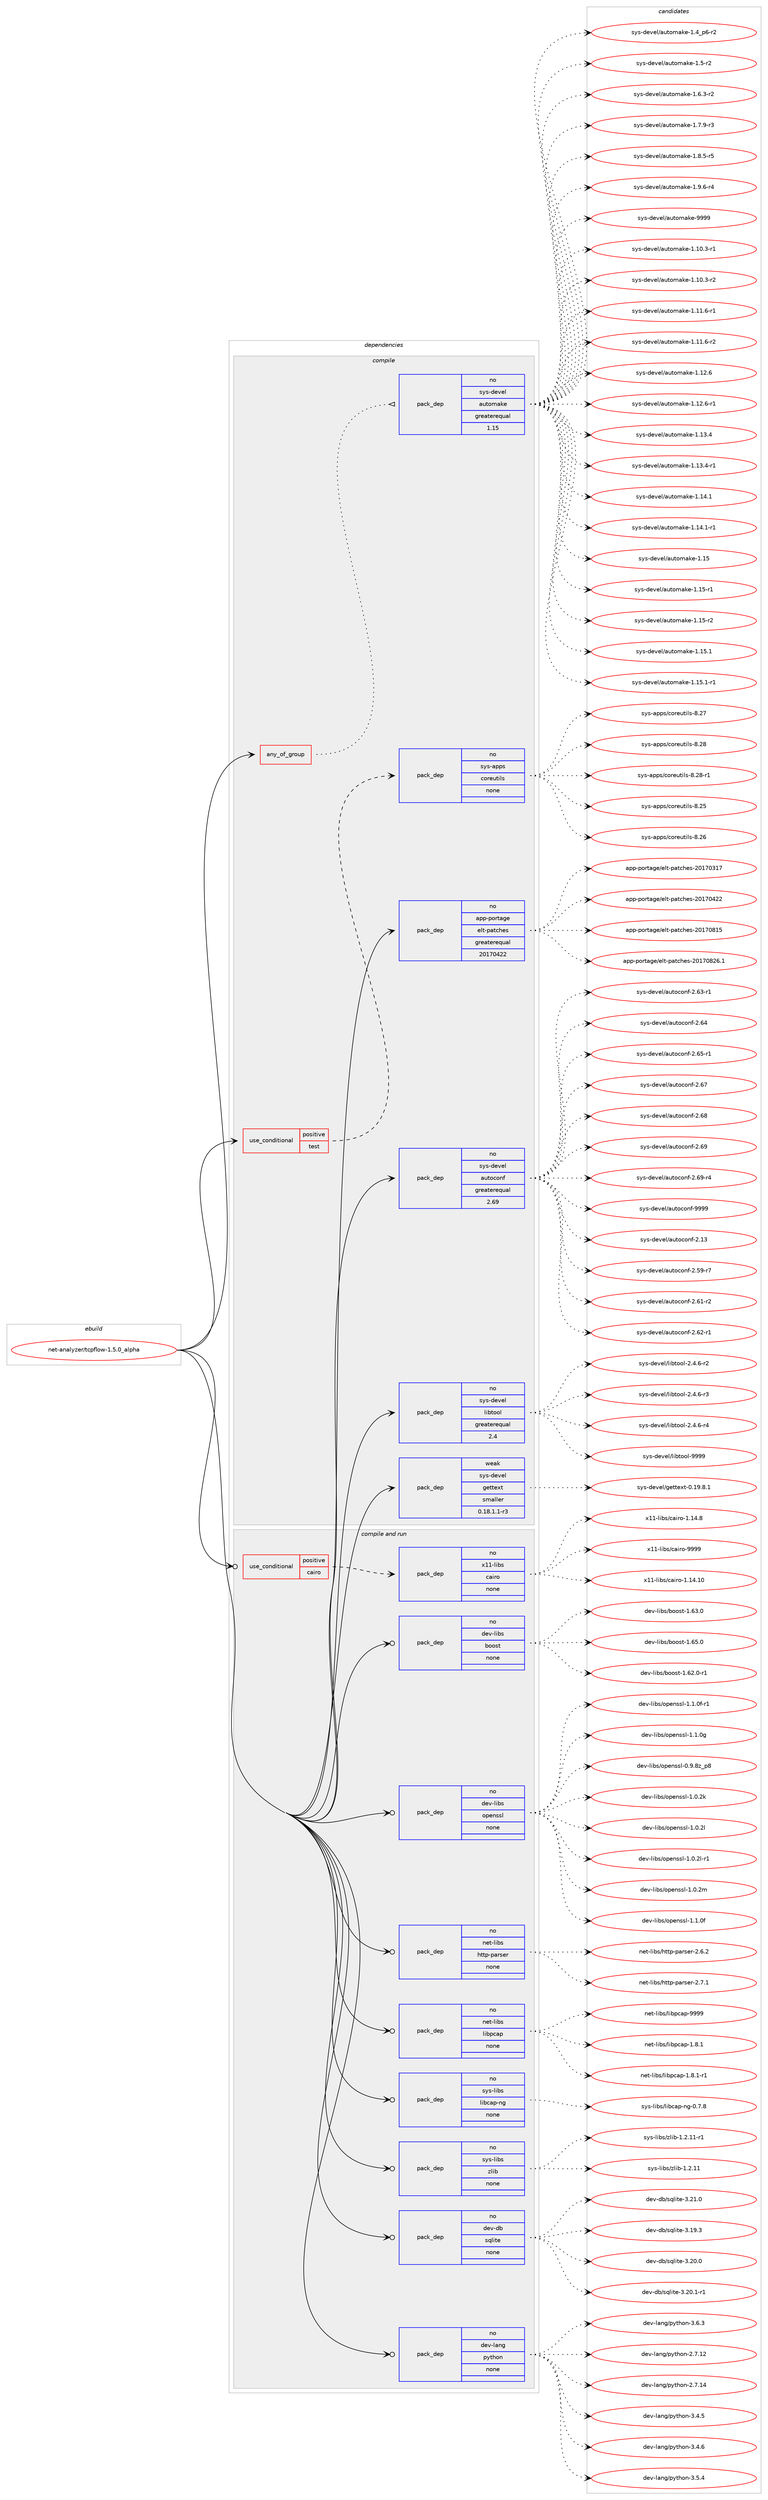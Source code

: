 digraph prolog {

# *************
# Graph options
# *************

newrank=true;
concentrate=true;
compound=true;
graph [rankdir=LR,fontname=Helvetica,fontsize=10,ranksep=1.5];#, ranksep=2.5, nodesep=0.2];
edge  [arrowhead=vee];
node  [fontname=Helvetica,fontsize=10];

# **********
# The ebuild
# **********

subgraph cluster_leftcol {
color=gray;
rank=same;
label=<<i>ebuild</i>>;
id [label="net-analyzer/tcpflow-1.5.0_alpha", color=red, width=4, href="../net-analyzer/tcpflow-1.5.0_alpha.svg"];
}

# ****************
# The dependencies
# ****************

subgraph cluster_midcol {
color=gray;
label=<<i>dependencies</i>>;
subgraph cluster_compile {
fillcolor="#eeeeee";
style=filled;
label=<<i>compile</i>>;
subgraph any6463 {
dependency404073 [label=<<TABLE BORDER="0" CELLBORDER="1" CELLSPACING="0" CELLPADDING="4"><TR><TD CELLPADDING="10">any_of_group</TD></TR></TABLE>>, shape=none, color=red];subgraph pack297849 {
dependency404074 [label=<<TABLE BORDER="0" CELLBORDER="1" CELLSPACING="0" CELLPADDING="4" WIDTH="220"><TR><TD ROWSPAN="6" CELLPADDING="30">pack_dep</TD></TR><TR><TD WIDTH="110">no</TD></TR><TR><TD>sys-devel</TD></TR><TR><TD>automake</TD></TR><TR><TD>greaterequal</TD></TR><TR><TD>1.15</TD></TR></TABLE>>, shape=none, color=blue];
}
dependency404073:e -> dependency404074:w [weight=20,style="dotted",arrowhead="oinv"];
}
id:e -> dependency404073:w [weight=20,style="solid",arrowhead="vee"];
subgraph cond99575 {
dependency404075 [label=<<TABLE BORDER="0" CELLBORDER="1" CELLSPACING="0" CELLPADDING="4"><TR><TD ROWSPAN="3" CELLPADDING="10">use_conditional</TD></TR><TR><TD>positive</TD></TR><TR><TD>test</TD></TR></TABLE>>, shape=none, color=red];
subgraph pack297850 {
dependency404076 [label=<<TABLE BORDER="0" CELLBORDER="1" CELLSPACING="0" CELLPADDING="4" WIDTH="220"><TR><TD ROWSPAN="6" CELLPADDING="30">pack_dep</TD></TR><TR><TD WIDTH="110">no</TD></TR><TR><TD>sys-apps</TD></TR><TR><TD>coreutils</TD></TR><TR><TD>none</TD></TR><TR><TD></TD></TR></TABLE>>, shape=none, color=blue];
}
dependency404075:e -> dependency404076:w [weight=20,style="dashed",arrowhead="vee"];
}
id:e -> dependency404075:w [weight=20,style="solid",arrowhead="vee"];
subgraph pack297851 {
dependency404077 [label=<<TABLE BORDER="0" CELLBORDER="1" CELLSPACING="0" CELLPADDING="4" WIDTH="220"><TR><TD ROWSPAN="6" CELLPADDING="30">pack_dep</TD></TR><TR><TD WIDTH="110">no</TD></TR><TR><TD>app-portage</TD></TR><TR><TD>elt-patches</TD></TR><TR><TD>greaterequal</TD></TR><TR><TD>20170422</TD></TR></TABLE>>, shape=none, color=blue];
}
id:e -> dependency404077:w [weight=20,style="solid",arrowhead="vee"];
subgraph pack297852 {
dependency404078 [label=<<TABLE BORDER="0" CELLBORDER="1" CELLSPACING="0" CELLPADDING="4" WIDTH="220"><TR><TD ROWSPAN="6" CELLPADDING="30">pack_dep</TD></TR><TR><TD WIDTH="110">no</TD></TR><TR><TD>sys-devel</TD></TR><TR><TD>autoconf</TD></TR><TR><TD>greaterequal</TD></TR><TR><TD>2.69</TD></TR></TABLE>>, shape=none, color=blue];
}
id:e -> dependency404078:w [weight=20,style="solid",arrowhead="vee"];
subgraph pack297853 {
dependency404079 [label=<<TABLE BORDER="0" CELLBORDER="1" CELLSPACING="0" CELLPADDING="4" WIDTH="220"><TR><TD ROWSPAN="6" CELLPADDING="30">pack_dep</TD></TR><TR><TD WIDTH="110">no</TD></TR><TR><TD>sys-devel</TD></TR><TR><TD>libtool</TD></TR><TR><TD>greaterequal</TD></TR><TR><TD>2.4</TD></TR></TABLE>>, shape=none, color=blue];
}
id:e -> dependency404079:w [weight=20,style="solid",arrowhead="vee"];
subgraph pack297854 {
dependency404080 [label=<<TABLE BORDER="0" CELLBORDER="1" CELLSPACING="0" CELLPADDING="4" WIDTH="220"><TR><TD ROWSPAN="6" CELLPADDING="30">pack_dep</TD></TR><TR><TD WIDTH="110">weak</TD></TR><TR><TD>sys-devel</TD></TR><TR><TD>gettext</TD></TR><TR><TD>smaller</TD></TR><TR><TD>0.18.1.1-r3</TD></TR></TABLE>>, shape=none, color=blue];
}
id:e -> dependency404080:w [weight=20,style="solid",arrowhead="vee"];
}
subgraph cluster_compileandrun {
fillcolor="#eeeeee";
style=filled;
label=<<i>compile and run</i>>;
subgraph cond99576 {
dependency404081 [label=<<TABLE BORDER="0" CELLBORDER="1" CELLSPACING="0" CELLPADDING="4"><TR><TD ROWSPAN="3" CELLPADDING="10">use_conditional</TD></TR><TR><TD>positive</TD></TR><TR><TD>cairo</TD></TR></TABLE>>, shape=none, color=red];
subgraph pack297855 {
dependency404082 [label=<<TABLE BORDER="0" CELLBORDER="1" CELLSPACING="0" CELLPADDING="4" WIDTH="220"><TR><TD ROWSPAN="6" CELLPADDING="30">pack_dep</TD></TR><TR><TD WIDTH="110">no</TD></TR><TR><TD>x11-libs</TD></TR><TR><TD>cairo</TD></TR><TR><TD>none</TD></TR><TR><TD></TD></TR></TABLE>>, shape=none, color=blue];
}
dependency404081:e -> dependency404082:w [weight=20,style="dashed",arrowhead="vee"];
}
id:e -> dependency404081:w [weight=20,style="solid",arrowhead="odotvee"];
subgraph pack297856 {
dependency404083 [label=<<TABLE BORDER="0" CELLBORDER="1" CELLSPACING="0" CELLPADDING="4" WIDTH="220"><TR><TD ROWSPAN="6" CELLPADDING="30">pack_dep</TD></TR><TR><TD WIDTH="110">no</TD></TR><TR><TD>dev-db</TD></TR><TR><TD>sqlite</TD></TR><TR><TD>none</TD></TR><TR><TD></TD></TR></TABLE>>, shape=none, color=blue];
}
id:e -> dependency404083:w [weight=20,style="solid",arrowhead="odotvee"];
subgraph pack297857 {
dependency404084 [label=<<TABLE BORDER="0" CELLBORDER="1" CELLSPACING="0" CELLPADDING="4" WIDTH="220"><TR><TD ROWSPAN="6" CELLPADDING="30">pack_dep</TD></TR><TR><TD WIDTH="110">no</TD></TR><TR><TD>dev-lang</TD></TR><TR><TD>python</TD></TR><TR><TD>none</TD></TR><TR><TD></TD></TR></TABLE>>, shape=none, color=blue];
}
id:e -> dependency404084:w [weight=20,style="solid",arrowhead="odotvee"];
subgraph pack297858 {
dependency404085 [label=<<TABLE BORDER="0" CELLBORDER="1" CELLSPACING="0" CELLPADDING="4" WIDTH="220"><TR><TD ROWSPAN="6" CELLPADDING="30">pack_dep</TD></TR><TR><TD WIDTH="110">no</TD></TR><TR><TD>dev-libs</TD></TR><TR><TD>boost</TD></TR><TR><TD>none</TD></TR><TR><TD></TD></TR></TABLE>>, shape=none, color=blue];
}
id:e -> dependency404085:w [weight=20,style="solid",arrowhead="odotvee"];
subgraph pack297859 {
dependency404086 [label=<<TABLE BORDER="0" CELLBORDER="1" CELLSPACING="0" CELLPADDING="4" WIDTH="220"><TR><TD ROWSPAN="6" CELLPADDING="30">pack_dep</TD></TR><TR><TD WIDTH="110">no</TD></TR><TR><TD>dev-libs</TD></TR><TR><TD>openssl</TD></TR><TR><TD>none</TD></TR><TR><TD></TD></TR></TABLE>>, shape=none, color=blue];
}
id:e -> dependency404086:w [weight=20,style="solid",arrowhead="odotvee"];
subgraph pack297860 {
dependency404087 [label=<<TABLE BORDER="0" CELLBORDER="1" CELLSPACING="0" CELLPADDING="4" WIDTH="220"><TR><TD ROWSPAN="6" CELLPADDING="30">pack_dep</TD></TR><TR><TD WIDTH="110">no</TD></TR><TR><TD>net-libs</TD></TR><TR><TD>http-parser</TD></TR><TR><TD>none</TD></TR><TR><TD></TD></TR></TABLE>>, shape=none, color=blue];
}
id:e -> dependency404087:w [weight=20,style="solid",arrowhead="odotvee"];
subgraph pack297861 {
dependency404088 [label=<<TABLE BORDER="0" CELLBORDER="1" CELLSPACING="0" CELLPADDING="4" WIDTH="220"><TR><TD ROWSPAN="6" CELLPADDING="30">pack_dep</TD></TR><TR><TD WIDTH="110">no</TD></TR><TR><TD>net-libs</TD></TR><TR><TD>libpcap</TD></TR><TR><TD>none</TD></TR><TR><TD></TD></TR></TABLE>>, shape=none, color=blue];
}
id:e -> dependency404088:w [weight=20,style="solid",arrowhead="odotvee"];
subgraph pack297862 {
dependency404089 [label=<<TABLE BORDER="0" CELLBORDER="1" CELLSPACING="0" CELLPADDING="4" WIDTH="220"><TR><TD ROWSPAN="6" CELLPADDING="30">pack_dep</TD></TR><TR><TD WIDTH="110">no</TD></TR><TR><TD>sys-libs</TD></TR><TR><TD>libcap-ng</TD></TR><TR><TD>none</TD></TR><TR><TD></TD></TR></TABLE>>, shape=none, color=blue];
}
id:e -> dependency404089:w [weight=20,style="solid",arrowhead="odotvee"];
subgraph pack297863 {
dependency404090 [label=<<TABLE BORDER="0" CELLBORDER="1" CELLSPACING="0" CELLPADDING="4" WIDTH="220"><TR><TD ROWSPAN="6" CELLPADDING="30">pack_dep</TD></TR><TR><TD WIDTH="110">no</TD></TR><TR><TD>sys-libs</TD></TR><TR><TD>zlib</TD></TR><TR><TD>none</TD></TR><TR><TD></TD></TR></TABLE>>, shape=none, color=blue];
}
id:e -> dependency404090:w [weight=20,style="solid",arrowhead="odotvee"];
}
subgraph cluster_run {
fillcolor="#eeeeee";
style=filled;
label=<<i>run</i>>;
}
}

# **************
# The candidates
# **************

subgraph cluster_choices {
rank=same;
color=gray;
label=<<i>candidates</i>>;

subgraph choice297849 {
color=black;
nodesep=1;
choice11512111545100101118101108479711711611110997107101454946494846514511449 [label="sys-devel/automake-1.10.3-r1", color=red, width=4,href="../sys-devel/automake-1.10.3-r1.svg"];
choice11512111545100101118101108479711711611110997107101454946494846514511450 [label="sys-devel/automake-1.10.3-r2", color=red, width=4,href="../sys-devel/automake-1.10.3-r2.svg"];
choice11512111545100101118101108479711711611110997107101454946494946544511449 [label="sys-devel/automake-1.11.6-r1", color=red, width=4,href="../sys-devel/automake-1.11.6-r1.svg"];
choice11512111545100101118101108479711711611110997107101454946494946544511450 [label="sys-devel/automake-1.11.6-r2", color=red, width=4,href="../sys-devel/automake-1.11.6-r2.svg"];
choice1151211154510010111810110847971171161111099710710145494649504654 [label="sys-devel/automake-1.12.6", color=red, width=4,href="../sys-devel/automake-1.12.6.svg"];
choice11512111545100101118101108479711711611110997107101454946495046544511449 [label="sys-devel/automake-1.12.6-r1", color=red, width=4,href="../sys-devel/automake-1.12.6-r1.svg"];
choice1151211154510010111810110847971171161111099710710145494649514652 [label="sys-devel/automake-1.13.4", color=red, width=4,href="../sys-devel/automake-1.13.4.svg"];
choice11512111545100101118101108479711711611110997107101454946495146524511449 [label="sys-devel/automake-1.13.4-r1", color=red, width=4,href="../sys-devel/automake-1.13.4-r1.svg"];
choice1151211154510010111810110847971171161111099710710145494649524649 [label="sys-devel/automake-1.14.1", color=red, width=4,href="../sys-devel/automake-1.14.1.svg"];
choice11512111545100101118101108479711711611110997107101454946495246494511449 [label="sys-devel/automake-1.14.1-r1", color=red, width=4,href="../sys-devel/automake-1.14.1-r1.svg"];
choice115121115451001011181011084797117116111109971071014549464953 [label="sys-devel/automake-1.15", color=red, width=4,href="../sys-devel/automake-1.15.svg"];
choice1151211154510010111810110847971171161111099710710145494649534511449 [label="sys-devel/automake-1.15-r1", color=red, width=4,href="../sys-devel/automake-1.15-r1.svg"];
choice1151211154510010111810110847971171161111099710710145494649534511450 [label="sys-devel/automake-1.15-r2", color=red, width=4,href="../sys-devel/automake-1.15-r2.svg"];
choice1151211154510010111810110847971171161111099710710145494649534649 [label="sys-devel/automake-1.15.1", color=red, width=4,href="../sys-devel/automake-1.15.1.svg"];
choice11512111545100101118101108479711711611110997107101454946495346494511449 [label="sys-devel/automake-1.15.1-r1", color=red, width=4,href="../sys-devel/automake-1.15.1-r1.svg"];
choice115121115451001011181011084797117116111109971071014549465295112544511450 [label="sys-devel/automake-1.4_p6-r2", color=red, width=4,href="../sys-devel/automake-1.4_p6-r2.svg"];
choice11512111545100101118101108479711711611110997107101454946534511450 [label="sys-devel/automake-1.5-r2", color=red, width=4,href="../sys-devel/automake-1.5-r2.svg"];
choice115121115451001011181011084797117116111109971071014549465446514511450 [label="sys-devel/automake-1.6.3-r2", color=red, width=4,href="../sys-devel/automake-1.6.3-r2.svg"];
choice115121115451001011181011084797117116111109971071014549465546574511451 [label="sys-devel/automake-1.7.9-r3", color=red, width=4,href="../sys-devel/automake-1.7.9-r3.svg"];
choice115121115451001011181011084797117116111109971071014549465646534511453 [label="sys-devel/automake-1.8.5-r5", color=red, width=4,href="../sys-devel/automake-1.8.5-r5.svg"];
choice115121115451001011181011084797117116111109971071014549465746544511452 [label="sys-devel/automake-1.9.6-r4", color=red, width=4,href="../sys-devel/automake-1.9.6-r4.svg"];
choice115121115451001011181011084797117116111109971071014557575757 [label="sys-devel/automake-9999", color=red, width=4,href="../sys-devel/automake-9999.svg"];
dependency404074:e -> choice11512111545100101118101108479711711611110997107101454946494846514511449:w [style=dotted,weight="100"];
dependency404074:e -> choice11512111545100101118101108479711711611110997107101454946494846514511450:w [style=dotted,weight="100"];
dependency404074:e -> choice11512111545100101118101108479711711611110997107101454946494946544511449:w [style=dotted,weight="100"];
dependency404074:e -> choice11512111545100101118101108479711711611110997107101454946494946544511450:w [style=dotted,weight="100"];
dependency404074:e -> choice1151211154510010111810110847971171161111099710710145494649504654:w [style=dotted,weight="100"];
dependency404074:e -> choice11512111545100101118101108479711711611110997107101454946495046544511449:w [style=dotted,weight="100"];
dependency404074:e -> choice1151211154510010111810110847971171161111099710710145494649514652:w [style=dotted,weight="100"];
dependency404074:e -> choice11512111545100101118101108479711711611110997107101454946495146524511449:w [style=dotted,weight="100"];
dependency404074:e -> choice1151211154510010111810110847971171161111099710710145494649524649:w [style=dotted,weight="100"];
dependency404074:e -> choice11512111545100101118101108479711711611110997107101454946495246494511449:w [style=dotted,weight="100"];
dependency404074:e -> choice115121115451001011181011084797117116111109971071014549464953:w [style=dotted,weight="100"];
dependency404074:e -> choice1151211154510010111810110847971171161111099710710145494649534511449:w [style=dotted,weight="100"];
dependency404074:e -> choice1151211154510010111810110847971171161111099710710145494649534511450:w [style=dotted,weight="100"];
dependency404074:e -> choice1151211154510010111810110847971171161111099710710145494649534649:w [style=dotted,weight="100"];
dependency404074:e -> choice11512111545100101118101108479711711611110997107101454946495346494511449:w [style=dotted,weight="100"];
dependency404074:e -> choice115121115451001011181011084797117116111109971071014549465295112544511450:w [style=dotted,weight="100"];
dependency404074:e -> choice11512111545100101118101108479711711611110997107101454946534511450:w [style=dotted,weight="100"];
dependency404074:e -> choice115121115451001011181011084797117116111109971071014549465446514511450:w [style=dotted,weight="100"];
dependency404074:e -> choice115121115451001011181011084797117116111109971071014549465546574511451:w [style=dotted,weight="100"];
dependency404074:e -> choice115121115451001011181011084797117116111109971071014549465646534511453:w [style=dotted,weight="100"];
dependency404074:e -> choice115121115451001011181011084797117116111109971071014549465746544511452:w [style=dotted,weight="100"];
dependency404074:e -> choice115121115451001011181011084797117116111109971071014557575757:w [style=dotted,weight="100"];
}
subgraph choice297850 {
color=black;
nodesep=1;
choice115121115459711211211547991111141011171161051081154556465053 [label="sys-apps/coreutils-8.25", color=red, width=4,href="../sys-apps/coreutils-8.25.svg"];
choice115121115459711211211547991111141011171161051081154556465054 [label="sys-apps/coreutils-8.26", color=red, width=4,href="../sys-apps/coreutils-8.26.svg"];
choice115121115459711211211547991111141011171161051081154556465055 [label="sys-apps/coreutils-8.27", color=red, width=4,href="../sys-apps/coreutils-8.27.svg"];
choice115121115459711211211547991111141011171161051081154556465056 [label="sys-apps/coreutils-8.28", color=red, width=4,href="../sys-apps/coreutils-8.28.svg"];
choice1151211154597112112115479911111410111711610510811545564650564511449 [label="sys-apps/coreutils-8.28-r1", color=red, width=4,href="../sys-apps/coreutils-8.28-r1.svg"];
dependency404076:e -> choice115121115459711211211547991111141011171161051081154556465053:w [style=dotted,weight="100"];
dependency404076:e -> choice115121115459711211211547991111141011171161051081154556465054:w [style=dotted,weight="100"];
dependency404076:e -> choice115121115459711211211547991111141011171161051081154556465055:w [style=dotted,weight="100"];
dependency404076:e -> choice115121115459711211211547991111141011171161051081154556465056:w [style=dotted,weight="100"];
dependency404076:e -> choice1151211154597112112115479911111410111711610510811545564650564511449:w [style=dotted,weight="100"];
}
subgraph choice297851 {
color=black;
nodesep=1;
choice97112112451121111141169710310147101108116451129711699104101115455048495548514955 [label="app-portage/elt-patches-20170317", color=red, width=4,href="../app-portage/elt-patches-20170317.svg"];
choice97112112451121111141169710310147101108116451129711699104101115455048495548525050 [label="app-portage/elt-patches-20170422", color=red, width=4,href="../app-portage/elt-patches-20170422.svg"];
choice97112112451121111141169710310147101108116451129711699104101115455048495548564953 [label="app-portage/elt-patches-20170815", color=red, width=4,href="../app-portage/elt-patches-20170815.svg"];
choice971121124511211111411697103101471011081164511297116991041011154550484955485650544649 [label="app-portage/elt-patches-20170826.1", color=red, width=4,href="../app-portage/elt-patches-20170826.1.svg"];
dependency404077:e -> choice97112112451121111141169710310147101108116451129711699104101115455048495548514955:w [style=dotted,weight="100"];
dependency404077:e -> choice97112112451121111141169710310147101108116451129711699104101115455048495548525050:w [style=dotted,weight="100"];
dependency404077:e -> choice97112112451121111141169710310147101108116451129711699104101115455048495548564953:w [style=dotted,weight="100"];
dependency404077:e -> choice971121124511211111411697103101471011081164511297116991041011154550484955485650544649:w [style=dotted,weight="100"];
}
subgraph choice297852 {
color=black;
nodesep=1;
choice115121115451001011181011084797117116111991111101024550464951 [label="sys-devel/autoconf-2.13", color=red, width=4,href="../sys-devel/autoconf-2.13.svg"];
choice1151211154510010111810110847971171161119911111010245504653574511455 [label="sys-devel/autoconf-2.59-r7", color=red, width=4,href="../sys-devel/autoconf-2.59-r7.svg"];
choice1151211154510010111810110847971171161119911111010245504654494511450 [label="sys-devel/autoconf-2.61-r2", color=red, width=4,href="../sys-devel/autoconf-2.61-r2.svg"];
choice1151211154510010111810110847971171161119911111010245504654504511449 [label="sys-devel/autoconf-2.62-r1", color=red, width=4,href="../sys-devel/autoconf-2.62-r1.svg"];
choice1151211154510010111810110847971171161119911111010245504654514511449 [label="sys-devel/autoconf-2.63-r1", color=red, width=4,href="../sys-devel/autoconf-2.63-r1.svg"];
choice115121115451001011181011084797117116111991111101024550465452 [label="sys-devel/autoconf-2.64", color=red, width=4,href="../sys-devel/autoconf-2.64.svg"];
choice1151211154510010111810110847971171161119911111010245504654534511449 [label="sys-devel/autoconf-2.65-r1", color=red, width=4,href="../sys-devel/autoconf-2.65-r1.svg"];
choice115121115451001011181011084797117116111991111101024550465455 [label="sys-devel/autoconf-2.67", color=red, width=4,href="../sys-devel/autoconf-2.67.svg"];
choice115121115451001011181011084797117116111991111101024550465456 [label="sys-devel/autoconf-2.68", color=red, width=4,href="../sys-devel/autoconf-2.68.svg"];
choice115121115451001011181011084797117116111991111101024550465457 [label="sys-devel/autoconf-2.69", color=red, width=4,href="../sys-devel/autoconf-2.69.svg"];
choice1151211154510010111810110847971171161119911111010245504654574511452 [label="sys-devel/autoconf-2.69-r4", color=red, width=4,href="../sys-devel/autoconf-2.69-r4.svg"];
choice115121115451001011181011084797117116111991111101024557575757 [label="sys-devel/autoconf-9999", color=red, width=4,href="../sys-devel/autoconf-9999.svg"];
dependency404078:e -> choice115121115451001011181011084797117116111991111101024550464951:w [style=dotted,weight="100"];
dependency404078:e -> choice1151211154510010111810110847971171161119911111010245504653574511455:w [style=dotted,weight="100"];
dependency404078:e -> choice1151211154510010111810110847971171161119911111010245504654494511450:w [style=dotted,weight="100"];
dependency404078:e -> choice1151211154510010111810110847971171161119911111010245504654504511449:w [style=dotted,weight="100"];
dependency404078:e -> choice1151211154510010111810110847971171161119911111010245504654514511449:w [style=dotted,weight="100"];
dependency404078:e -> choice115121115451001011181011084797117116111991111101024550465452:w [style=dotted,weight="100"];
dependency404078:e -> choice1151211154510010111810110847971171161119911111010245504654534511449:w [style=dotted,weight="100"];
dependency404078:e -> choice115121115451001011181011084797117116111991111101024550465455:w [style=dotted,weight="100"];
dependency404078:e -> choice115121115451001011181011084797117116111991111101024550465456:w [style=dotted,weight="100"];
dependency404078:e -> choice115121115451001011181011084797117116111991111101024550465457:w [style=dotted,weight="100"];
dependency404078:e -> choice1151211154510010111810110847971171161119911111010245504654574511452:w [style=dotted,weight="100"];
dependency404078:e -> choice115121115451001011181011084797117116111991111101024557575757:w [style=dotted,weight="100"];
}
subgraph choice297853 {
color=black;
nodesep=1;
choice1151211154510010111810110847108105981161111111084550465246544511450 [label="sys-devel/libtool-2.4.6-r2", color=red, width=4,href="../sys-devel/libtool-2.4.6-r2.svg"];
choice1151211154510010111810110847108105981161111111084550465246544511451 [label="sys-devel/libtool-2.4.6-r3", color=red, width=4,href="../sys-devel/libtool-2.4.6-r3.svg"];
choice1151211154510010111810110847108105981161111111084550465246544511452 [label="sys-devel/libtool-2.4.6-r4", color=red, width=4,href="../sys-devel/libtool-2.4.6-r4.svg"];
choice1151211154510010111810110847108105981161111111084557575757 [label="sys-devel/libtool-9999", color=red, width=4,href="../sys-devel/libtool-9999.svg"];
dependency404079:e -> choice1151211154510010111810110847108105981161111111084550465246544511450:w [style=dotted,weight="100"];
dependency404079:e -> choice1151211154510010111810110847108105981161111111084550465246544511451:w [style=dotted,weight="100"];
dependency404079:e -> choice1151211154510010111810110847108105981161111111084550465246544511452:w [style=dotted,weight="100"];
dependency404079:e -> choice1151211154510010111810110847108105981161111111084557575757:w [style=dotted,weight="100"];
}
subgraph choice297854 {
color=black;
nodesep=1;
choice1151211154510010111810110847103101116116101120116454846495746564649 [label="sys-devel/gettext-0.19.8.1", color=red, width=4,href="../sys-devel/gettext-0.19.8.1.svg"];
dependency404080:e -> choice1151211154510010111810110847103101116116101120116454846495746564649:w [style=dotted,weight="100"];
}
subgraph choice297855 {
color=black;
nodesep=1;
choice120494945108105981154799971051141114549464952464948 [label="x11-libs/cairo-1.14.10", color=red, width=4,href="../x11-libs/cairo-1.14.10.svg"];
choice1204949451081059811547999710511411145494649524656 [label="x11-libs/cairo-1.14.8", color=red, width=4,href="../x11-libs/cairo-1.14.8.svg"];
choice120494945108105981154799971051141114557575757 [label="x11-libs/cairo-9999", color=red, width=4,href="../x11-libs/cairo-9999.svg"];
dependency404082:e -> choice120494945108105981154799971051141114549464952464948:w [style=dotted,weight="100"];
dependency404082:e -> choice1204949451081059811547999710511411145494649524656:w [style=dotted,weight="100"];
dependency404082:e -> choice120494945108105981154799971051141114557575757:w [style=dotted,weight="100"];
}
subgraph choice297856 {
color=black;
nodesep=1;
choice10010111845100984711511310810511610145514649574651 [label="dev-db/sqlite-3.19.3", color=red, width=4,href="../dev-db/sqlite-3.19.3.svg"];
choice10010111845100984711511310810511610145514650484648 [label="dev-db/sqlite-3.20.0", color=red, width=4,href="../dev-db/sqlite-3.20.0.svg"];
choice100101118451009847115113108105116101455146504846494511449 [label="dev-db/sqlite-3.20.1-r1", color=red, width=4,href="../dev-db/sqlite-3.20.1-r1.svg"];
choice10010111845100984711511310810511610145514650494648 [label="dev-db/sqlite-3.21.0", color=red, width=4,href="../dev-db/sqlite-3.21.0.svg"];
dependency404083:e -> choice10010111845100984711511310810511610145514649574651:w [style=dotted,weight="100"];
dependency404083:e -> choice10010111845100984711511310810511610145514650484648:w [style=dotted,weight="100"];
dependency404083:e -> choice100101118451009847115113108105116101455146504846494511449:w [style=dotted,weight="100"];
dependency404083:e -> choice10010111845100984711511310810511610145514650494648:w [style=dotted,weight="100"];
}
subgraph choice297857 {
color=black;
nodesep=1;
choice10010111845108971101034711212111610411111045504655464950 [label="dev-lang/python-2.7.12", color=red, width=4,href="../dev-lang/python-2.7.12.svg"];
choice10010111845108971101034711212111610411111045504655464952 [label="dev-lang/python-2.7.14", color=red, width=4,href="../dev-lang/python-2.7.14.svg"];
choice100101118451089711010347112121116104111110455146524653 [label="dev-lang/python-3.4.5", color=red, width=4,href="../dev-lang/python-3.4.5.svg"];
choice100101118451089711010347112121116104111110455146524654 [label="dev-lang/python-3.4.6", color=red, width=4,href="../dev-lang/python-3.4.6.svg"];
choice100101118451089711010347112121116104111110455146534652 [label="dev-lang/python-3.5.4", color=red, width=4,href="../dev-lang/python-3.5.4.svg"];
choice100101118451089711010347112121116104111110455146544651 [label="dev-lang/python-3.6.3", color=red, width=4,href="../dev-lang/python-3.6.3.svg"];
dependency404084:e -> choice10010111845108971101034711212111610411111045504655464950:w [style=dotted,weight="100"];
dependency404084:e -> choice10010111845108971101034711212111610411111045504655464952:w [style=dotted,weight="100"];
dependency404084:e -> choice100101118451089711010347112121116104111110455146524653:w [style=dotted,weight="100"];
dependency404084:e -> choice100101118451089711010347112121116104111110455146524654:w [style=dotted,weight="100"];
dependency404084:e -> choice100101118451089711010347112121116104111110455146534652:w [style=dotted,weight="100"];
dependency404084:e -> choice100101118451089711010347112121116104111110455146544651:w [style=dotted,weight="100"];
}
subgraph choice297858 {
color=black;
nodesep=1;
choice10010111845108105981154798111111115116454946545046484511449 [label="dev-libs/boost-1.62.0-r1", color=red, width=4,href="../dev-libs/boost-1.62.0-r1.svg"];
choice1001011184510810598115479811111111511645494654514648 [label="dev-libs/boost-1.63.0", color=red, width=4,href="../dev-libs/boost-1.63.0.svg"];
choice1001011184510810598115479811111111511645494654534648 [label="dev-libs/boost-1.65.0", color=red, width=4,href="../dev-libs/boost-1.65.0.svg"];
dependency404085:e -> choice10010111845108105981154798111111115116454946545046484511449:w [style=dotted,weight="100"];
dependency404085:e -> choice1001011184510810598115479811111111511645494654514648:w [style=dotted,weight="100"];
dependency404085:e -> choice1001011184510810598115479811111111511645494654534648:w [style=dotted,weight="100"];
}
subgraph choice297859 {
color=black;
nodesep=1;
choice1001011184510810598115471111121011101151151084548465746561229511256 [label="dev-libs/openssl-0.9.8z_p8", color=red, width=4,href="../dev-libs/openssl-0.9.8z_p8.svg"];
choice100101118451081059811547111112101110115115108454946484650107 [label="dev-libs/openssl-1.0.2k", color=red, width=4,href="../dev-libs/openssl-1.0.2k.svg"];
choice100101118451081059811547111112101110115115108454946484650108 [label="dev-libs/openssl-1.0.2l", color=red, width=4,href="../dev-libs/openssl-1.0.2l.svg"];
choice1001011184510810598115471111121011101151151084549464846501084511449 [label="dev-libs/openssl-1.0.2l-r1", color=red, width=4,href="../dev-libs/openssl-1.0.2l-r1.svg"];
choice100101118451081059811547111112101110115115108454946484650109 [label="dev-libs/openssl-1.0.2m", color=red, width=4,href="../dev-libs/openssl-1.0.2m.svg"];
choice100101118451081059811547111112101110115115108454946494648102 [label="dev-libs/openssl-1.1.0f", color=red, width=4,href="../dev-libs/openssl-1.1.0f.svg"];
choice1001011184510810598115471111121011101151151084549464946481024511449 [label="dev-libs/openssl-1.1.0f-r1", color=red, width=4,href="../dev-libs/openssl-1.1.0f-r1.svg"];
choice100101118451081059811547111112101110115115108454946494648103 [label="dev-libs/openssl-1.1.0g", color=red, width=4,href="../dev-libs/openssl-1.1.0g.svg"];
dependency404086:e -> choice1001011184510810598115471111121011101151151084548465746561229511256:w [style=dotted,weight="100"];
dependency404086:e -> choice100101118451081059811547111112101110115115108454946484650107:w [style=dotted,weight="100"];
dependency404086:e -> choice100101118451081059811547111112101110115115108454946484650108:w [style=dotted,weight="100"];
dependency404086:e -> choice1001011184510810598115471111121011101151151084549464846501084511449:w [style=dotted,weight="100"];
dependency404086:e -> choice100101118451081059811547111112101110115115108454946484650109:w [style=dotted,weight="100"];
dependency404086:e -> choice100101118451081059811547111112101110115115108454946494648102:w [style=dotted,weight="100"];
dependency404086:e -> choice1001011184510810598115471111121011101151151084549464946481024511449:w [style=dotted,weight="100"];
dependency404086:e -> choice100101118451081059811547111112101110115115108454946494648103:w [style=dotted,weight="100"];
}
subgraph choice297860 {
color=black;
nodesep=1;
choice1101011164510810598115471041161161124511297114115101114455046544650 [label="net-libs/http-parser-2.6.2", color=red, width=4,href="../net-libs/http-parser-2.6.2.svg"];
choice1101011164510810598115471041161161124511297114115101114455046554649 [label="net-libs/http-parser-2.7.1", color=red, width=4,href="../net-libs/http-parser-2.7.1.svg"];
dependency404087:e -> choice1101011164510810598115471041161161124511297114115101114455046544650:w [style=dotted,weight="100"];
dependency404087:e -> choice1101011164510810598115471041161161124511297114115101114455046554649:w [style=dotted,weight="100"];
}
subgraph choice297861 {
color=black;
nodesep=1;
choice110101116451081059811547108105981129997112454946564649 [label="net-libs/libpcap-1.8.1", color=red, width=4,href="../net-libs/libpcap-1.8.1.svg"];
choice1101011164510810598115471081059811299971124549465646494511449 [label="net-libs/libpcap-1.8.1-r1", color=red, width=4,href="../net-libs/libpcap-1.8.1-r1.svg"];
choice1101011164510810598115471081059811299971124557575757 [label="net-libs/libpcap-9999", color=red, width=4,href="../net-libs/libpcap-9999.svg"];
dependency404088:e -> choice110101116451081059811547108105981129997112454946564649:w [style=dotted,weight="100"];
dependency404088:e -> choice1101011164510810598115471081059811299971124549465646494511449:w [style=dotted,weight="100"];
dependency404088:e -> choice1101011164510810598115471081059811299971124557575757:w [style=dotted,weight="100"];
}
subgraph choice297862 {
color=black;
nodesep=1;
choice11512111545108105981154710810598999711245110103454846554656 [label="sys-libs/libcap-ng-0.7.8", color=red, width=4,href="../sys-libs/libcap-ng-0.7.8.svg"];
dependency404089:e -> choice11512111545108105981154710810598999711245110103454846554656:w [style=dotted,weight="100"];
}
subgraph choice297863 {
color=black;
nodesep=1;
choice1151211154510810598115471221081059845494650464949 [label="sys-libs/zlib-1.2.11", color=red, width=4,href="../sys-libs/zlib-1.2.11.svg"];
choice11512111545108105981154712210810598454946504649494511449 [label="sys-libs/zlib-1.2.11-r1", color=red, width=4,href="../sys-libs/zlib-1.2.11-r1.svg"];
dependency404090:e -> choice1151211154510810598115471221081059845494650464949:w [style=dotted,weight="100"];
dependency404090:e -> choice11512111545108105981154712210810598454946504649494511449:w [style=dotted,weight="100"];
}
}

}
